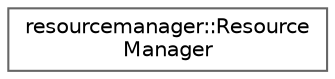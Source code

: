digraph "Graphical Class Hierarchy"
{
 // LATEX_PDF_SIZE
  bgcolor="transparent";
  edge [fontname=Helvetica,fontsize=10,labelfontname=Helvetica,labelfontsize=10];
  node [fontname=Helvetica,fontsize=10,shape=box,height=0.2,width=0.4];
  rankdir="LR";
  Node0 [id="Node000000",label="resourcemanager::Resource\lManager",height=0.2,width=0.4,color="grey40", fillcolor="white", style="filled",URL="$classresourcemanager_1_1_resource_manager.html",tooltip="Handles loading and management of game resources such as textures, sprites, and audio."];
}
